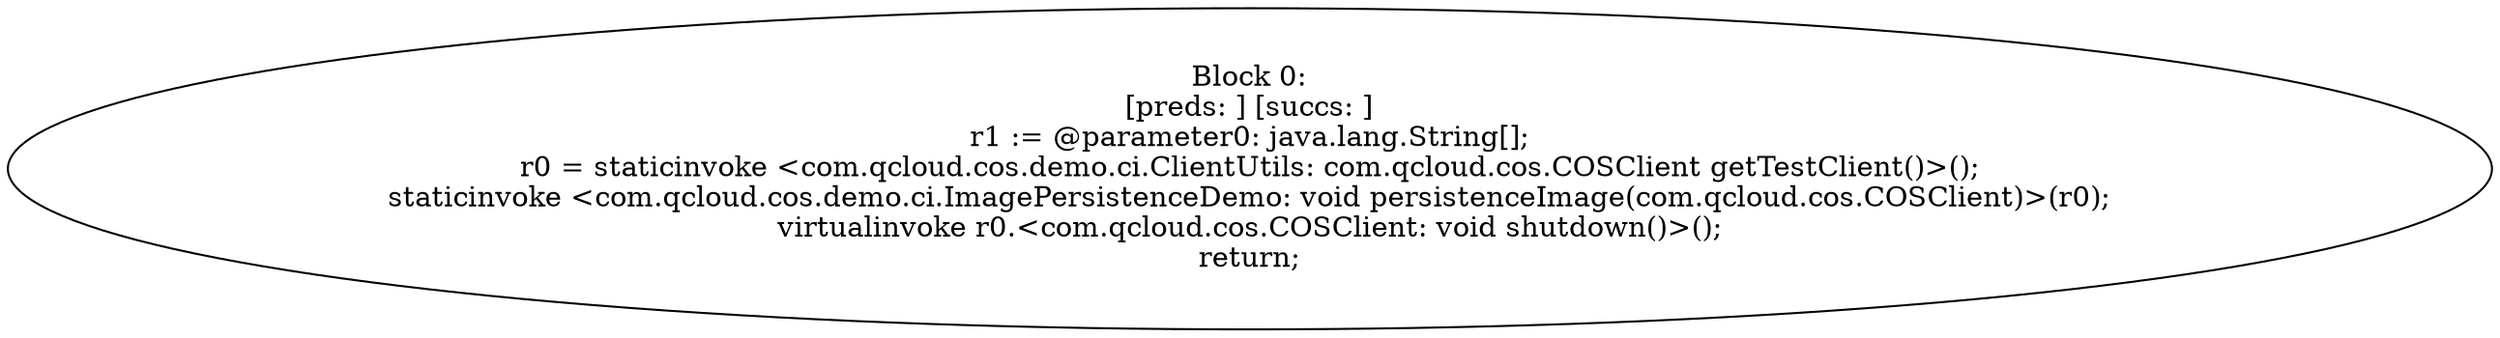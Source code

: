 digraph "unitGraph" {
    "Block 0:
[preds: ] [succs: ]
r1 := @parameter0: java.lang.String[];
r0 = staticinvoke <com.qcloud.cos.demo.ci.ClientUtils: com.qcloud.cos.COSClient getTestClient()>();
staticinvoke <com.qcloud.cos.demo.ci.ImagePersistenceDemo: void persistenceImage(com.qcloud.cos.COSClient)>(r0);
virtualinvoke r0.<com.qcloud.cos.COSClient: void shutdown()>();
return;
"
}
